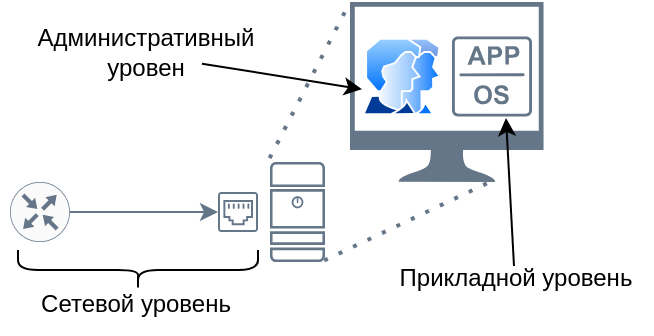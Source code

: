 <mxfile version="21.1.1" type="device">
  <diagram name="Page-1" id="u0Mc1gfL4I80AY2Bdu5U">
    <mxGraphModel dx="784" dy="430" grid="1" gridSize="10" guides="1" tooltips="1" connect="1" arrows="1" fold="1" page="1" pageScale="1" pageWidth="850" pageHeight="1100" math="0" shadow="0">
      <root>
        <mxCell id="0" />
        <mxCell id="1" parent="0" />
        <mxCell id="mTshDOOx0HzaTm9Lg6rU-3" style="edgeStyle=orthogonalEdgeStyle;rounded=0;orthogonalLoop=1;jettySize=auto;html=1;exitX=1;exitY=0.5;exitDx=0;exitDy=0;exitPerimeter=0;strokeColor=#647687;" edge="1" parent="1" source="mTshDOOx0HzaTm9Lg6rU-1" target="mTshDOOx0HzaTm9Lg6rU-9">
          <mxGeometry relative="1" as="geometry">
            <mxPoint x="290" y="460" as="targetPoint" />
          </mxGeometry>
        </mxCell>
        <mxCell id="mTshDOOx0HzaTm9Lg6rU-1" value="" style="sketch=0;points=[[0.5,0,0],[1,0.5,0],[0.5,1,0],[0,0.5,0],[0.145,0.145,0],[0.856,0.145,0],[0.855,0.856,0],[0.145,0.855,0]];verticalLabelPosition=bottom;html=1;verticalAlign=top;aspect=fixed;align=center;pointerEvents=1;shape=mxgraph.cisco19.rect;prIcon=router;fillColor=#FAFAFA;strokeColor=#647687;" vertex="1" parent="1">
          <mxGeometry x="230" y="410" width="30" height="30" as="geometry" />
        </mxCell>
        <mxCell id="mTshDOOx0HzaTm9Lg6rU-2" value="" style="sketch=0;points=[[0.015,0.015,0],[0.985,0.015,0],[0.985,0.985,0],[0.015,0.985,0],[0.25,0,0],[0.5,0,0],[0.75,0,0],[1,0.25,0],[1,0.5,0],[1,0.75,0],[0.75,1,0],[0.5,1,0],[0.25,1,0],[0,0.75,0],[0,0.5,0],[0,0.25,0]];verticalLabelPosition=bottom;html=1;verticalAlign=top;aspect=fixed;align=center;pointerEvents=1;shape=mxgraph.cisco19.server;fillColor=#647687;strokeColor=#314354;fontColor=#ffffff;" vertex="1" parent="1">
          <mxGeometry x="360" y="400" width="27.5" height="50" as="geometry" />
        </mxCell>
        <mxCell id="mTshDOOx0HzaTm9Lg6rU-4" value="" style="sketch=0;pointerEvents=1;shadow=0;dashed=0;html=1;strokeColor=none;fillColor=#647687;aspect=fixed;labelPosition=center;verticalLabelPosition=bottom;verticalAlign=top;align=center;outlineConnect=0;shape=mxgraph.vvd.monitor;fontColor=#ffffff;" vertex="1" parent="1">
          <mxGeometry x="400" y="320" width="96.77" height="90" as="geometry" />
        </mxCell>
        <mxCell id="mTshDOOx0HzaTm9Lg6rU-5" value="" style="endArrow=none;dashed=1;html=1;dashPattern=1 3;strokeWidth=2;rounded=0;exitX=-0.007;exitY=-0.038;exitDx=0;exitDy=0;exitPerimeter=0;strokeColor=#647687;" edge="1" parent="1" source="mTshDOOx0HzaTm9Lg6rU-2">
          <mxGeometry width="50" height="50" relative="1" as="geometry">
            <mxPoint x="330" y="450" as="sourcePoint" />
            <mxPoint x="400" y="320" as="targetPoint" />
          </mxGeometry>
        </mxCell>
        <mxCell id="mTshDOOx0HzaTm9Lg6rU-6" value="" style="endArrow=none;dashed=1;html=1;dashPattern=1 3;strokeWidth=2;rounded=0;exitX=0.985;exitY=0.985;exitDx=0;exitDy=0;exitPerimeter=0;strokeColor=#647687;" edge="1" parent="1" source="mTshDOOx0HzaTm9Lg6rU-2">
          <mxGeometry width="50" height="50" relative="1" as="geometry">
            <mxPoint x="379.5" y="439" as="sourcePoint" />
            <mxPoint x="472" y="409" as="targetPoint" />
          </mxGeometry>
        </mxCell>
        <mxCell id="mTshDOOx0HzaTm9Lg6rU-8" value="" style="image;aspect=fixed;perimeter=ellipsePerimeter;html=1;align=center;shadow=0;dashed=0;spacingTop=3;image=img/lib/active_directory/user_accounts.svg;" vertex="1" parent="1">
          <mxGeometry x="406" y="338" width="39.69" height="38.5" as="geometry" />
        </mxCell>
        <mxCell id="mTshDOOx0HzaTm9Lg6rU-9" value="" style="sketch=0;pointerEvents=1;shadow=0;dashed=0;html=1;strokeColor=none;fillColor=#647687;aspect=fixed;labelPosition=center;verticalLabelPosition=bottom;verticalAlign=top;align=center;outlineConnect=0;shape=mxgraph.vvd.ethernet_port;" vertex="1" parent="1">
          <mxGeometry x="334" y="415" width="20" height="20" as="geometry" />
        </mxCell>
        <mxCell id="mTshDOOx0HzaTm9Lg6rU-10" value="" style="sketch=0;pointerEvents=1;shadow=0;dashed=0;html=1;strokeColor=none;fillColor=#647687;aspect=fixed;labelPosition=center;verticalLabelPosition=bottom;verticalAlign=top;align=center;outlineConnect=0;shape=mxgraph.vvd.app;" vertex="1" parent="1">
          <mxGeometry x="451" y="337.25" width="40" height="40" as="geometry" />
        </mxCell>
        <mxCell id="mTshDOOx0HzaTm9Lg6rU-11" value="" style="shape=curlyBracket;whiteSpace=wrap;html=1;rounded=1;flipH=1;labelPosition=right;verticalLabelPosition=middle;align=left;verticalAlign=middle;rotation=90;" vertex="1" parent="1">
          <mxGeometry x="284" y="394" width="20" height="120" as="geometry" />
        </mxCell>
        <mxCell id="mTshDOOx0HzaTm9Lg6rU-12" value="Сетевой уровень" style="text;html=1;strokeColor=none;fillColor=none;align=center;verticalAlign=middle;whiteSpace=wrap;rounded=0;" vertex="1" parent="1">
          <mxGeometry x="225" y="456" width="136" height="30" as="geometry" />
        </mxCell>
        <mxCell id="mTshDOOx0HzaTm9Lg6rU-13" value="Прикладной уровень" style="text;html=1;strokeColor=none;fillColor=none;align=center;verticalAlign=middle;whiteSpace=wrap;rounded=0;" vertex="1" parent="1">
          <mxGeometry x="415" y="443" width="136" height="30" as="geometry" />
        </mxCell>
        <mxCell id="mTshDOOx0HzaTm9Lg6rU-15" value="" style="endArrow=classic;html=1;rounded=0;entryX=0.5;entryY=0;entryDx=0;entryDy=0;" edge="1" parent="1">
          <mxGeometry width="50" height="50" relative="1" as="geometry">
            <mxPoint x="482" y="452" as="sourcePoint" />
            <mxPoint x="478" y="378" as="targetPoint" />
          </mxGeometry>
        </mxCell>
        <mxCell id="mTshDOOx0HzaTm9Lg6rU-16" value="Административный уровен" style="text;html=1;strokeColor=none;fillColor=none;align=center;verticalAlign=middle;whiteSpace=wrap;rounded=0;" vertex="1" parent="1">
          <mxGeometry x="230" y="330" width="136" height="30" as="geometry" />
        </mxCell>
        <mxCell id="mTshDOOx0HzaTm9Lg6rU-17" value="" style="endArrow=classic;html=1;rounded=0;" edge="1" parent="1">
          <mxGeometry width="50" height="50" relative="1" as="geometry">
            <mxPoint x="326" y="350.87" as="sourcePoint" />
            <mxPoint x="406" y="363.62" as="targetPoint" />
          </mxGeometry>
        </mxCell>
      </root>
    </mxGraphModel>
  </diagram>
</mxfile>

